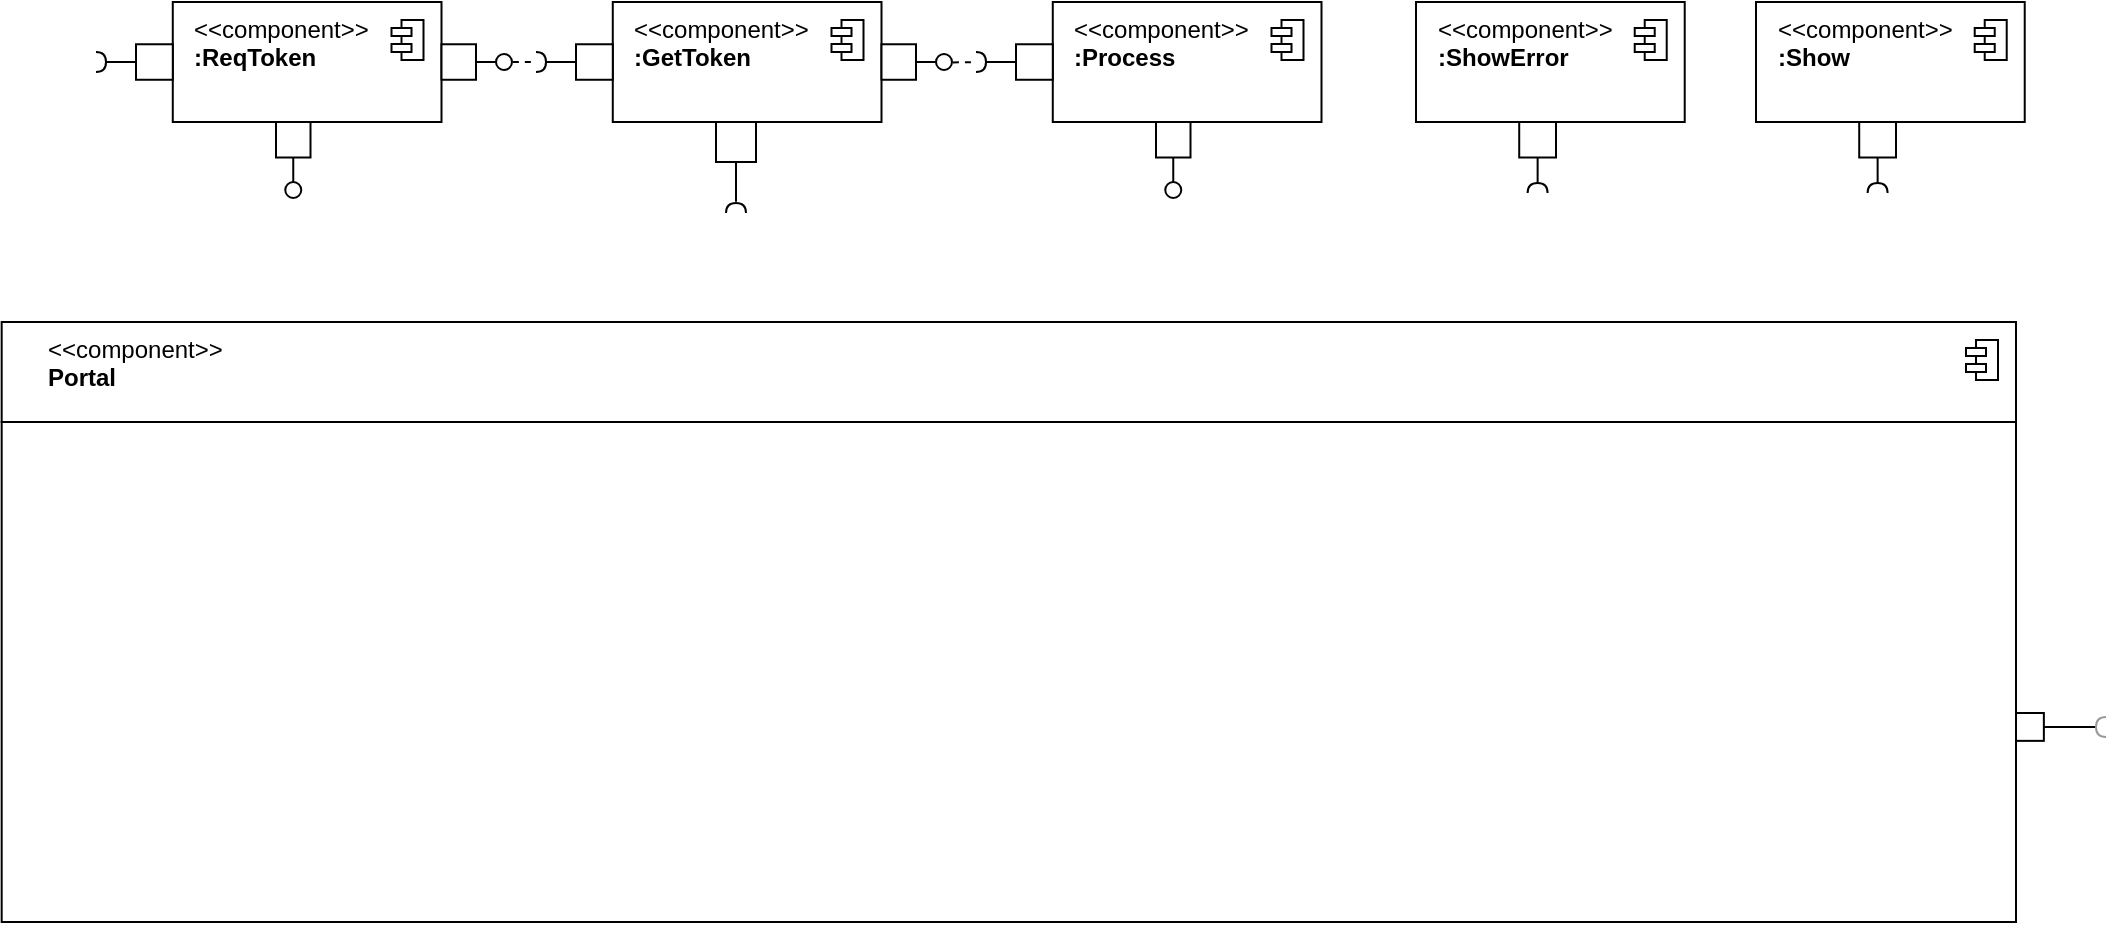 <mxfile version="21.0.8" type="github">
  <diagram name="第 1 页" id="Jgc5Q6hr3YFyk42l-3hk">
    <mxGraphModel dx="585" dy="361" grid="1" gridSize="10" guides="1" tooltips="1" connect="1" arrows="1" fold="1" page="1" pageScale="1" pageWidth="827" pageHeight="1169" math="0" shadow="0">
      <root>
        <mxCell id="0" />
        <mxCell id="1" parent="0" />
        <mxCell id="1eZ7Ucmmsv_nOP4tIIti-3" value="" style="html=1;rounded=0;aspect=fixed;" vertex="1" parent="1">
          <mxGeometry x="1230.001" y="405.5" width="13.929" height="13.929" as="geometry" />
        </mxCell>
        <mxCell id="1eZ7Ucmmsv_nOP4tIIti-4" value="" style="endArrow=none;html=1;rounded=0;align=center;verticalAlign=top;endFill=0;labelBackgroundColor=none;endSize=2;" edge="1" parent="1" source="1eZ7Ucmmsv_nOP4tIIti-3" target="1eZ7Ucmmsv_nOP4tIIti-5">
          <mxGeometry relative="1" as="geometry" />
        </mxCell>
        <mxCell id="1eZ7Ucmmsv_nOP4tIIti-39" style="edgeStyle=orthogonalEdgeStyle;rounded=0;orthogonalLoop=1;jettySize=auto;html=1;labelBackgroundColor=none;endArrow=none;endFill=0;" edge="1" parent="1" target="1eZ7Ucmmsv_nOP4tIIti-3">
          <mxGeometry relative="1" as="geometry">
            <mxPoint x="1342.415" y="380" as="targetPoint" />
            <Array as="points">
              <mxPoint x="1160" y="393" />
              <mxPoint x="1160" y="412" />
            </Array>
            <mxPoint x="845.774" y="393" as="sourcePoint" />
          </mxGeometry>
        </mxCell>
        <mxCell id="1eZ7Ucmmsv_nOP4tIIti-5" value="" style="shape=requiredInterface;html=1;fontSize=11;align=center;fillColor=none;points=[];aspect=fixed;resizable=0;verticalAlign=bottom;labelPosition=center;verticalLabelPosition=top;flipH=1;strokeColor=#999999;" vertex="1" parent="1">
          <mxGeometry x="1270.005" y="407.46" width="5" height="10" as="geometry" />
        </mxCell>
        <mxCell id="1eZ7Ucmmsv_nOP4tIIti-2" value="" style="rounded=0;whiteSpace=wrap;html=1;" vertex="1" parent="1">
          <mxGeometry x="222.837" y="260" width="1007.163" height="250" as="geometry" />
        </mxCell>
        <mxCell id="1eZ7Ucmmsv_nOP4tIIti-10" value="&lt;div&gt;&amp;lt;&amp;lt;component&amp;gt;&amp;gt;&lt;/div&gt;&lt;div&gt;&lt;b&gt;Portal&lt;/b&gt;&lt;/div&gt;" style="html=1;align=left;spacingLeft=21;verticalAlign=top;" vertex="1" parent="1">
          <mxGeometry x="222.837" y="210" width="1007.163" height="50" as="geometry" />
        </mxCell>
        <mxCell id="1eZ7Ucmmsv_nOP4tIIti-11" value="" style="shape=module;jettyWidth=10;jettyHeight=4;" vertex="1" parent="1eZ7Ucmmsv_nOP4tIIti-10">
          <mxGeometry x="1" width="16" height="20" relative="1" as="geometry">
            <mxPoint x="-25" y="9" as="offset" />
          </mxGeometry>
        </mxCell>
        <mxCell id="1eZ7Ucmmsv_nOP4tIIti-62" value="" style="group" vertex="1" connectable="0" parent="1">
          <mxGeometry x="270" y="50" width="208" height="98" as="geometry" />
        </mxCell>
        <mxCell id="1eZ7Ucmmsv_nOP4tIIti-13" value="&lt;div&gt;&amp;lt;&amp;lt;component&amp;gt;&amp;gt;&lt;/div&gt;&lt;div&gt;&lt;b&gt;:ReqToken&lt;/b&gt;&lt;/div&gt;" style="html=1;align=left;spacingLeft=9;verticalAlign=top;container=0;" vertex="1" parent="1eZ7Ucmmsv_nOP4tIIti-62">
          <mxGeometry x="38.389" width="134.361" height="60" as="geometry" />
        </mxCell>
        <mxCell id="1eZ7Ucmmsv_nOP4tIIti-46" value="" style="html=1;rounded=0;container=0;" vertex="1" parent="1eZ7Ucmmsv_nOP4tIIti-62">
          <mxGeometry x="172.75" y="21.13" width="17.25" height="17.75" as="geometry" />
        </mxCell>
        <mxCell id="1eZ7Ucmmsv_nOP4tIIti-47" value="" style="endArrow=none;html=1;rounded=0;align=center;verticalAlign=top;endFill=0;labelBackgroundColor=none;endSize=2;" edge="1" source="1eZ7Ucmmsv_nOP4tIIti-46" target="1eZ7Ucmmsv_nOP4tIIti-48" parent="1eZ7Ucmmsv_nOP4tIIti-62">
          <mxGeometry relative="1" as="geometry" />
        </mxCell>
        <mxCell id="1eZ7Ucmmsv_nOP4tIIti-48" value="" style="ellipse;html=1;fontSize=11;align=center;fillColor=none;points=[];aspect=fixed;resizable=0;verticalAlign=bottom;labelPosition=center;verticalLabelPosition=top;flipH=1;container=0;" vertex="1" parent="1eZ7Ucmmsv_nOP4tIIti-62">
          <mxGeometry x="200" y="26" width="8" height="8" as="geometry" />
        </mxCell>
        <mxCell id="1eZ7Ucmmsv_nOP4tIIti-55" value="" style="html=1;rounded=0;container=0;" vertex="1" parent="1eZ7Ucmmsv_nOP4tIIti-62">
          <mxGeometry x="20" y="21.13" width="18.39" height="17.75" as="geometry" />
        </mxCell>
        <mxCell id="1eZ7Ucmmsv_nOP4tIIti-56" value="" style="endArrow=none;html=1;rounded=0;align=center;verticalAlign=top;endFill=0;labelBackgroundColor=none;endSize=2;" edge="1" source="1eZ7Ucmmsv_nOP4tIIti-55" target="1eZ7Ucmmsv_nOP4tIIti-57" parent="1eZ7Ucmmsv_nOP4tIIti-62">
          <mxGeometry relative="1" as="geometry" />
        </mxCell>
        <mxCell id="1eZ7Ucmmsv_nOP4tIIti-57" value="" style="shape=requiredInterface;html=1;fontSize=11;align=center;fillColor=none;points=[];aspect=fixed;resizable=0;verticalAlign=bottom;labelPosition=center;verticalLabelPosition=top;flipH=1;rotation=-180;container=0;" vertex="1" parent="1eZ7Ucmmsv_nOP4tIIti-62">
          <mxGeometry y="25" width="5" height="10" as="geometry" />
        </mxCell>
        <mxCell id="1eZ7Ucmmsv_nOP4tIIti-14" value="" style="shape=module;jettyWidth=10;jettyHeight=4;container=0;" vertex="1" parent="1eZ7Ucmmsv_nOP4tIIti-62">
          <mxGeometry x="147.75" y="9" width="16" height="20" as="geometry">
            <mxPoint x="-25" y="9" as="offset" />
          </mxGeometry>
        </mxCell>
        <mxCell id="1eZ7Ucmmsv_nOP4tIIti-59" value="" style="html=1;rounded=0;container=0;" vertex="1" parent="1eZ7Ucmmsv_nOP4tIIti-62">
          <mxGeometry x="90" y="60" width="17.25" height="17.75" as="geometry" />
        </mxCell>
        <mxCell id="1eZ7Ucmmsv_nOP4tIIti-60" value="" style="endArrow=none;html=1;rounded=0;align=center;verticalAlign=top;endFill=0;labelBackgroundColor=none;endSize=2;" edge="1" parent="1eZ7Ucmmsv_nOP4tIIti-62" source="1eZ7Ucmmsv_nOP4tIIti-59" target="1eZ7Ucmmsv_nOP4tIIti-61">
          <mxGeometry relative="1" as="geometry" />
        </mxCell>
        <mxCell id="1eZ7Ucmmsv_nOP4tIIti-61" value="" style="ellipse;html=1;fontSize=11;align=center;fillColor=none;points=[];aspect=fixed;resizable=0;verticalAlign=bottom;labelPosition=center;verticalLabelPosition=top;flipH=1;container=0;" vertex="1" parent="1eZ7Ucmmsv_nOP4tIIti-62">
          <mxGeometry x="94.63" y="90" width="8" height="8" as="geometry" />
        </mxCell>
        <mxCell id="1eZ7Ucmmsv_nOP4tIIti-75" style="rounded=0;orthogonalLoop=1;jettySize=auto;html=1;labelBackgroundColor=none;endArrow=none;endFill=0;fontSize=9;dashed=1;exitX=-0.054;exitY=0.499;exitDx=0;exitDy=0;exitPerimeter=0;" edge="1" parent="1" source="1eZ7Ucmmsv_nOP4tIIti-48" target="1eZ7Ucmmsv_nOP4tIIti-70">
          <mxGeometry relative="1" as="geometry">
            <mxPoint x="478" y="81" as="sourcePoint" />
            <mxPoint x="610" y="205" as="targetPoint" />
          </mxGeometry>
        </mxCell>
        <mxCell id="1eZ7Ucmmsv_nOP4tIIti-88" style="rounded=0;orthogonalLoop=1;jettySize=auto;html=1;labelBackgroundColor=none;endArrow=none;endFill=0;fontSize=9;dashed=1;exitX=-0.059;exitY=0.524;exitDx=0;exitDy=0;exitPerimeter=0;" edge="1" parent="1" source="1eZ7Ucmmsv_nOP4tIIti-67" target="1eZ7Ucmmsv_nOP4tIIti-83">
          <mxGeometry relative="1" as="geometry">
            <mxPoint x="488" y="90" as="sourcePoint" />
            <mxPoint x="500" y="90" as="targetPoint" />
          </mxGeometry>
        </mxCell>
        <mxCell id="1eZ7Ucmmsv_nOP4tIIti-89" value="" style="group" vertex="1" connectable="0" parent="1">
          <mxGeometry x="710" y="50" width="172.75" height="98" as="geometry" />
        </mxCell>
        <mxCell id="1eZ7Ucmmsv_nOP4tIIti-77" value="&lt;div&gt;&amp;lt;&amp;lt;component&amp;gt;&amp;gt;&lt;/div&gt;&lt;div&gt;&lt;b&gt;:Process&lt;/b&gt;&lt;/div&gt;" style="html=1;align=left;spacingLeft=9;verticalAlign=top;container=0;" vertex="1" parent="1eZ7Ucmmsv_nOP4tIIti-89">
          <mxGeometry x="38.389" width="134.361" height="60" as="geometry" />
        </mxCell>
        <mxCell id="1eZ7Ucmmsv_nOP4tIIti-81" value="" style="html=1;rounded=0;container=0;" vertex="1" parent="1eZ7Ucmmsv_nOP4tIIti-89">
          <mxGeometry x="20" y="21.13" width="18.39" height="17.75" as="geometry" />
        </mxCell>
        <mxCell id="1eZ7Ucmmsv_nOP4tIIti-82" value="" style="endArrow=none;html=1;rounded=0;align=center;verticalAlign=top;endFill=0;labelBackgroundColor=none;endSize=2;exitX=0;exitY=0.5;exitDx=0;exitDy=0;" edge="1" parent="1eZ7Ucmmsv_nOP4tIIti-89" source="1eZ7Ucmmsv_nOP4tIIti-81" target="1eZ7Ucmmsv_nOP4tIIti-83">
          <mxGeometry relative="1" as="geometry" />
        </mxCell>
        <mxCell id="1eZ7Ucmmsv_nOP4tIIti-83" value="" style="shape=requiredInterface;html=1;fontSize=11;align=center;fillColor=none;points=[];aspect=fixed;resizable=0;verticalAlign=bottom;labelPosition=center;verticalLabelPosition=top;flipH=1;rotation=-180;container=0;" vertex="1" parent="1eZ7Ucmmsv_nOP4tIIti-89">
          <mxGeometry y="25" width="5" height="10" as="geometry" />
        </mxCell>
        <mxCell id="1eZ7Ucmmsv_nOP4tIIti-84" value="" style="shape=module;jettyWidth=10;jettyHeight=4;container=0;" vertex="1" parent="1eZ7Ucmmsv_nOP4tIIti-89">
          <mxGeometry x="147.75" y="9" width="16" height="20" as="geometry">
            <mxPoint x="-25" y="9" as="offset" />
          </mxGeometry>
        </mxCell>
        <mxCell id="1eZ7Ucmmsv_nOP4tIIti-85" value="" style="html=1;rounded=0;container=0;" vertex="1" parent="1eZ7Ucmmsv_nOP4tIIti-89">
          <mxGeometry x="90" y="60" width="17.25" height="17.75" as="geometry" />
        </mxCell>
        <mxCell id="1eZ7Ucmmsv_nOP4tIIti-86" value="" style="endArrow=none;html=1;rounded=0;align=center;verticalAlign=top;endFill=0;labelBackgroundColor=none;endSize=2;" edge="1" parent="1eZ7Ucmmsv_nOP4tIIti-89" source="1eZ7Ucmmsv_nOP4tIIti-85" target="1eZ7Ucmmsv_nOP4tIIti-87">
          <mxGeometry relative="1" as="geometry" />
        </mxCell>
        <mxCell id="1eZ7Ucmmsv_nOP4tIIti-87" value="" style="ellipse;html=1;fontSize=11;align=center;fillColor=none;points=[];aspect=fixed;resizable=0;verticalAlign=bottom;labelPosition=center;verticalLabelPosition=top;flipH=1;container=0;" vertex="1" parent="1eZ7Ucmmsv_nOP4tIIti-89">
          <mxGeometry x="94.63" y="90" width="8" height="8" as="geometry" />
        </mxCell>
        <mxCell id="1eZ7Ucmmsv_nOP4tIIti-115" value="" style="group" vertex="1" connectable="0" parent="1">
          <mxGeometry x="490" y="50" width="208" height="105.5" as="geometry" />
        </mxCell>
        <mxCell id="1eZ7Ucmmsv_nOP4tIIti-64" value="&lt;div&gt;&amp;lt;&amp;lt;component&amp;gt;&amp;gt;&lt;/div&gt;&lt;div&gt;&lt;b&gt;:GetToken&lt;/b&gt;&lt;/div&gt;" style="html=1;align=left;spacingLeft=9;verticalAlign=top;container=0;" vertex="1" parent="1eZ7Ucmmsv_nOP4tIIti-115">
          <mxGeometry x="38.389" width="134.361" height="60" as="geometry" />
        </mxCell>
        <mxCell id="1eZ7Ucmmsv_nOP4tIIti-65" value="" style="html=1;rounded=0;container=0;" vertex="1" parent="1eZ7Ucmmsv_nOP4tIIti-115">
          <mxGeometry x="172.75" y="21.13" width="17.25" height="17.75" as="geometry" />
        </mxCell>
        <mxCell id="1eZ7Ucmmsv_nOP4tIIti-66" value="" style="endArrow=none;html=1;rounded=0;align=center;verticalAlign=top;endFill=0;labelBackgroundColor=none;endSize=2;" edge="1" parent="1eZ7Ucmmsv_nOP4tIIti-115" source="1eZ7Ucmmsv_nOP4tIIti-65" target="1eZ7Ucmmsv_nOP4tIIti-67">
          <mxGeometry relative="1" as="geometry" />
        </mxCell>
        <mxCell id="1eZ7Ucmmsv_nOP4tIIti-67" value="" style="ellipse;html=1;fontSize=11;align=center;fillColor=none;points=[];aspect=fixed;resizable=0;verticalAlign=bottom;labelPosition=center;verticalLabelPosition=top;flipH=1;container=0;" vertex="1" parent="1eZ7Ucmmsv_nOP4tIIti-115">
          <mxGeometry x="200" y="26" width="8" height="8" as="geometry" />
        </mxCell>
        <mxCell id="1eZ7Ucmmsv_nOP4tIIti-68" value="" style="html=1;rounded=0;container=0;" vertex="1" parent="1eZ7Ucmmsv_nOP4tIIti-115">
          <mxGeometry x="20" y="21.13" width="18.39" height="17.75" as="geometry" />
        </mxCell>
        <mxCell id="1eZ7Ucmmsv_nOP4tIIti-69" value="" style="endArrow=none;html=1;rounded=0;align=center;verticalAlign=top;endFill=0;labelBackgroundColor=none;endSize=2;" edge="1" parent="1eZ7Ucmmsv_nOP4tIIti-115" source="1eZ7Ucmmsv_nOP4tIIti-68" target="1eZ7Ucmmsv_nOP4tIIti-70">
          <mxGeometry relative="1" as="geometry" />
        </mxCell>
        <mxCell id="1eZ7Ucmmsv_nOP4tIIti-70" value="" style="shape=requiredInterface;html=1;fontSize=11;align=center;fillColor=none;points=[];aspect=fixed;resizable=0;verticalAlign=bottom;labelPosition=center;verticalLabelPosition=top;flipH=1;rotation=-180;container=0;" vertex="1" parent="1eZ7Ucmmsv_nOP4tIIti-115">
          <mxGeometry y="25" width="5" height="10" as="geometry" />
        </mxCell>
        <mxCell id="1eZ7Ucmmsv_nOP4tIIti-71" value="" style="shape=module;jettyWidth=10;jettyHeight=4;container=0;" vertex="1" parent="1eZ7Ucmmsv_nOP4tIIti-115">
          <mxGeometry x="147.75" y="9" width="16" height="20" as="geometry">
            <mxPoint x="-25" y="9" as="offset" />
          </mxGeometry>
        </mxCell>
        <mxCell id="1eZ7Ucmmsv_nOP4tIIti-90" value="" style="html=1;rounded=0;" vertex="1" parent="1eZ7Ucmmsv_nOP4tIIti-115">
          <mxGeometry x="90" y="60" width="20" height="20" as="geometry" />
        </mxCell>
        <mxCell id="1eZ7Ucmmsv_nOP4tIIti-91" value="" style="endArrow=none;html=1;rounded=0;align=center;verticalAlign=top;endFill=0;labelBackgroundColor=none;endSize=2;entryX=1.134;entryY=0.5;entryDx=0;entryDy=0;entryPerimeter=0;" edge="1" source="1eZ7Ucmmsv_nOP4tIIti-90" target="1eZ7Ucmmsv_nOP4tIIti-92" parent="1eZ7Ucmmsv_nOP4tIIti-115">
          <mxGeometry relative="1" as="geometry">
            <mxPoint x="103" y="110" as="targetPoint" />
          </mxGeometry>
        </mxCell>
        <mxCell id="1eZ7Ucmmsv_nOP4tIIti-92" value="" style="shape=requiredInterface;html=1;fontSize=11;align=center;fillColor=none;points=[];aspect=fixed;resizable=0;verticalAlign=bottom;labelPosition=center;verticalLabelPosition=top;flipH=1;rotation=90;" vertex="1" parent="1eZ7Ucmmsv_nOP4tIIti-115">
          <mxGeometry x="97.5" y="98" width="5" height="10" as="geometry" />
        </mxCell>
        <mxCell id="1eZ7Ucmmsv_nOP4tIIti-150" value="" style="group" vertex="1" connectable="0" parent="1">
          <mxGeometry x="929.999" y="50" width="134.361" height="95.5" as="geometry" />
        </mxCell>
        <mxCell id="1eZ7Ucmmsv_nOP4tIIti-139" value="&lt;div&gt;&amp;lt;&amp;lt;component&amp;gt;&amp;gt;&lt;/div&gt;&lt;div&gt;&lt;b&gt;:ShowError&lt;/b&gt;&lt;/div&gt;" style="html=1;align=left;spacingLeft=9;verticalAlign=top;container=0;" vertex="1" parent="1eZ7Ucmmsv_nOP4tIIti-150">
          <mxGeometry width="134.361" height="60" as="geometry" />
        </mxCell>
        <mxCell id="1eZ7Ucmmsv_nOP4tIIti-143" value="" style="html=1;rounded=0;container=0;" vertex="1" parent="1eZ7Ucmmsv_nOP4tIIti-150">
          <mxGeometry x="51.611" y="60" width="18.39" height="17.75" as="geometry" />
        </mxCell>
        <mxCell id="1eZ7Ucmmsv_nOP4tIIti-144" value="" style="endArrow=none;html=1;rounded=0;align=center;verticalAlign=top;endFill=0;labelBackgroundColor=none;endSize=2;" edge="1" parent="1eZ7Ucmmsv_nOP4tIIti-150" source="1eZ7Ucmmsv_nOP4tIIti-143" target="1eZ7Ucmmsv_nOP4tIIti-145">
          <mxGeometry relative="1" as="geometry" />
        </mxCell>
        <mxCell id="1eZ7Ucmmsv_nOP4tIIti-145" value="" style="shape=requiredInterface;html=1;fontSize=11;align=center;fillColor=none;points=[];aspect=fixed;resizable=0;verticalAlign=bottom;labelPosition=center;verticalLabelPosition=top;flipH=1;rotation=90;container=0;" vertex="1" parent="1eZ7Ucmmsv_nOP4tIIti-150">
          <mxGeometry x="58.301" y="88" width="5" height="10" as="geometry" />
        </mxCell>
        <mxCell id="1eZ7Ucmmsv_nOP4tIIti-146" value="" style="shape=module;jettyWidth=10;jettyHeight=4;container=0;" vertex="1" parent="1eZ7Ucmmsv_nOP4tIIti-150">
          <mxGeometry x="109.361" y="9" width="16" height="20" as="geometry">
            <mxPoint x="-25" y="9" as="offset" />
          </mxGeometry>
        </mxCell>
        <mxCell id="1eZ7Ucmmsv_nOP4tIIti-151" value="" style="group" vertex="1" connectable="0" parent="1">
          <mxGeometry x="1099.999" y="50" width="134.361" height="95.5" as="geometry" />
        </mxCell>
        <mxCell id="1eZ7Ucmmsv_nOP4tIIti-152" value="&lt;div&gt;&amp;lt;&amp;lt;component&amp;gt;&amp;gt;&lt;/div&gt;&lt;div&gt;&lt;b&gt;:Show&lt;/b&gt;&lt;/div&gt;" style="html=1;align=left;spacingLeft=9;verticalAlign=top;container=0;" vertex="1" parent="1eZ7Ucmmsv_nOP4tIIti-151">
          <mxGeometry width="134.361" height="60" as="geometry" />
        </mxCell>
        <mxCell id="1eZ7Ucmmsv_nOP4tIIti-153" value="" style="html=1;rounded=0;container=0;" vertex="1" parent="1eZ7Ucmmsv_nOP4tIIti-151">
          <mxGeometry x="51.611" y="60" width="18.39" height="17.75" as="geometry" />
        </mxCell>
        <mxCell id="1eZ7Ucmmsv_nOP4tIIti-154" value="" style="endArrow=none;html=1;rounded=0;align=center;verticalAlign=top;endFill=0;labelBackgroundColor=none;endSize=2;" edge="1" parent="1eZ7Ucmmsv_nOP4tIIti-151" source="1eZ7Ucmmsv_nOP4tIIti-153" target="1eZ7Ucmmsv_nOP4tIIti-155">
          <mxGeometry relative="1" as="geometry" />
        </mxCell>
        <mxCell id="1eZ7Ucmmsv_nOP4tIIti-155" value="" style="shape=requiredInterface;html=1;fontSize=11;align=center;fillColor=none;points=[];aspect=fixed;resizable=0;verticalAlign=bottom;labelPosition=center;verticalLabelPosition=top;flipH=1;rotation=90;container=0;" vertex="1" parent="1eZ7Ucmmsv_nOP4tIIti-151">
          <mxGeometry x="58.301" y="88" width="5" height="10" as="geometry" />
        </mxCell>
        <mxCell id="1eZ7Ucmmsv_nOP4tIIti-156" value="" style="shape=module;jettyWidth=10;jettyHeight=4;container=0;" vertex="1" parent="1eZ7Ucmmsv_nOP4tIIti-151">
          <mxGeometry x="109.361" y="9" width="16" height="20" as="geometry">
            <mxPoint x="-25" y="9" as="offset" />
          </mxGeometry>
        </mxCell>
      </root>
    </mxGraphModel>
  </diagram>
</mxfile>
